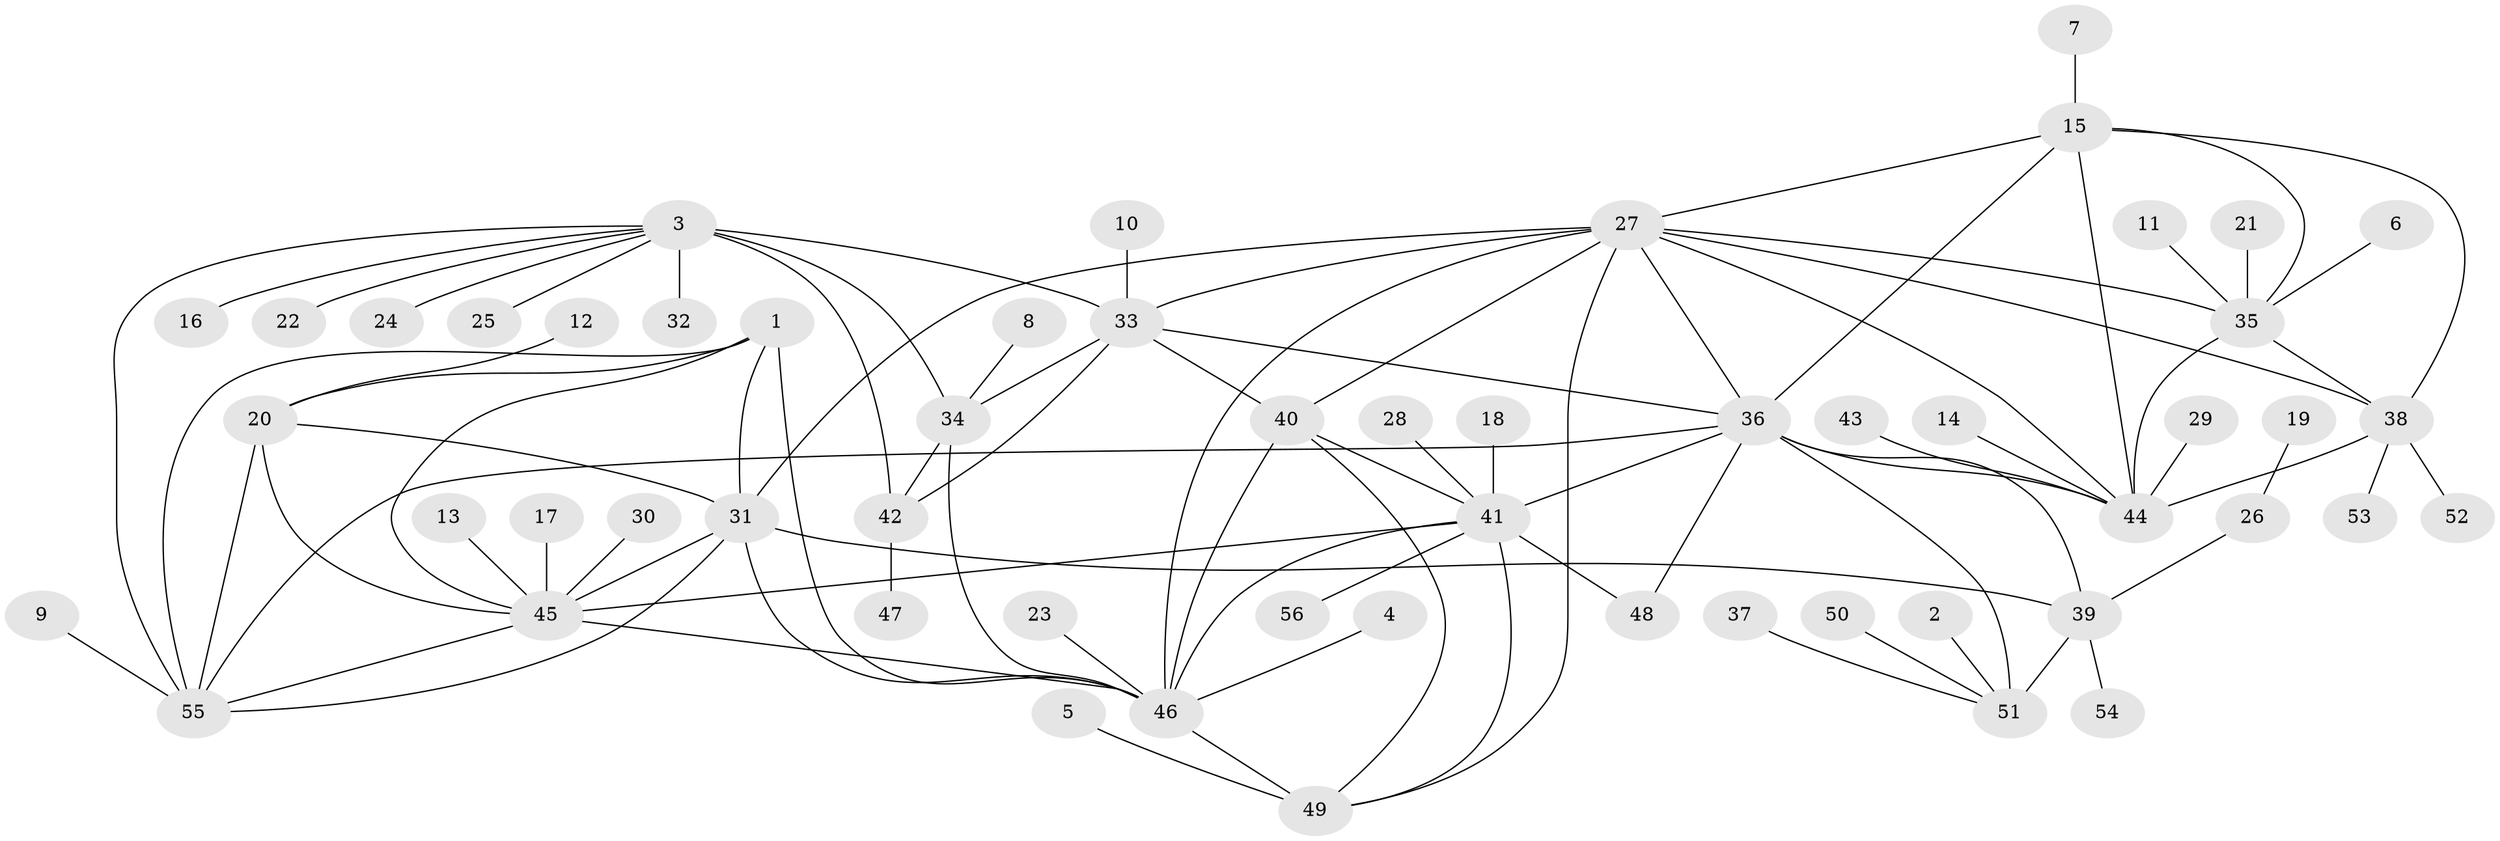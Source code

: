 // original degree distribution, {6: 0.027522935779816515, 10: 0.027522935779816515, 8: 0.08256880733944955, 5: 0.01834862385321101, 9: 0.045871559633027525, 11: 0.009174311926605505, 7: 0.01834862385321101, 3: 0.027522935779816515, 1: 0.5963302752293578, 2: 0.12844036697247707, 4: 0.01834862385321101}
// Generated by graph-tools (version 1.1) at 2025/26/03/09/25 03:26:39]
// undirected, 56 vertices, 90 edges
graph export_dot {
graph [start="1"]
  node [color=gray90,style=filled];
  1;
  2;
  3;
  4;
  5;
  6;
  7;
  8;
  9;
  10;
  11;
  12;
  13;
  14;
  15;
  16;
  17;
  18;
  19;
  20;
  21;
  22;
  23;
  24;
  25;
  26;
  27;
  28;
  29;
  30;
  31;
  32;
  33;
  34;
  35;
  36;
  37;
  38;
  39;
  40;
  41;
  42;
  43;
  44;
  45;
  46;
  47;
  48;
  49;
  50;
  51;
  52;
  53;
  54;
  55;
  56;
  1 -- 20 [weight=1.0];
  1 -- 31 [weight=1.0];
  1 -- 45 [weight=1.0];
  1 -- 46 [weight=1.0];
  1 -- 55 [weight=1.0];
  2 -- 51 [weight=1.0];
  3 -- 16 [weight=1.0];
  3 -- 22 [weight=1.0];
  3 -- 24 [weight=1.0];
  3 -- 25 [weight=1.0];
  3 -- 32 [weight=1.0];
  3 -- 33 [weight=2.0];
  3 -- 34 [weight=2.0];
  3 -- 42 [weight=2.0];
  3 -- 55 [weight=2.0];
  4 -- 46 [weight=1.0];
  5 -- 49 [weight=1.0];
  6 -- 35 [weight=1.0];
  7 -- 15 [weight=1.0];
  8 -- 34 [weight=1.0];
  9 -- 55 [weight=1.0];
  10 -- 33 [weight=1.0];
  11 -- 35 [weight=1.0];
  12 -- 20 [weight=1.0];
  13 -- 45 [weight=1.0];
  14 -- 44 [weight=1.0];
  15 -- 27 [weight=1.0];
  15 -- 35 [weight=1.0];
  15 -- 36 [weight=1.0];
  15 -- 38 [weight=1.0];
  15 -- 44 [weight=1.0];
  17 -- 45 [weight=1.0];
  18 -- 41 [weight=1.0];
  19 -- 26 [weight=1.0];
  20 -- 31 [weight=1.0];
  20 -- 45 [weight=1.0];
  20 -- 55 [weight=1.0];
  21 -- 35 [weight=1.0];
  23 -- 46 [weight=1.0];
  26 -- 39 [weight=1.0];
  27 -- 31 [weight=1.0];
  27 -- 33 [weight=1.0];
  27 -- 35 [weight=1.0];
  27 -- 36 [weight=1.0];
  27 -- 38 [weight=1.0];
  27 -- 40 [weight=1.0];
  27 -- 44 [weight=1.0];
  27 -- 46 [weight=1.0];
  27 -- 49 [weight=1.0];
  28 -- 41 [weight=1.0];
  29 -- 44 [weight=1.0];
  30 -- 45 [weight=1.0];
  31 -- 39 [weight=1.0];
  31 -- 45 [weight=1.0];
  31 -- 46 [weight=1.0];
  31 -- 55 [weight=1.0];
  33 -- 34 [weight=1.0];
  33 -- 36 [weight=1.0];
  33 -- 40 [weight=1.0];
  33 -- 42 [weight=1.0];
  34 -- 42 [weight=1.0];
  34 -- 46 [weight=1.0];
  35 -- 38 [weight=1.0];
  35 -- 44 [weight=1.0];
  36 -- 39 [weight=2.0];
  36 -- 41 [weight=1.0];
  36 -- 44 [weight=1.0];
  36 -- 48 [weight=1.0];
  36 -- 51 [weight=4.0];
  36 -- 55 [weight=1.0];
  37 -- 51 [weight=1.0];
  38 -- 44 [weight=1.0];
  38 -- 52 [weight=1.0];
  38 -- 53 [weight=1.0];
  39 -- 51 [weight=2.0];
  39 -- 54 [weight=1.0];
  40 -- 41 [weight=1.0];
  40 -- 46 [weight=2.0];
  40 -- 49 [weight=1.0];
  41 -- 45 [weight=1.0];
  41 -- 46 [weight=2.0];
  41 -- 48 [weight=1.0];
  41 -- 49 [weight=1.0];
  41 -- 56 [weight=1.0];
  42 -- 47 [weight=1.0];
  43 -- 44 [weight=1.0];
  45 -- 46 [weight=1.0];
  45 -- 55 [weight=1.0];
  46 -- 49 [weight=2.0];
  50 -- 51 [weight=1.0];
}
